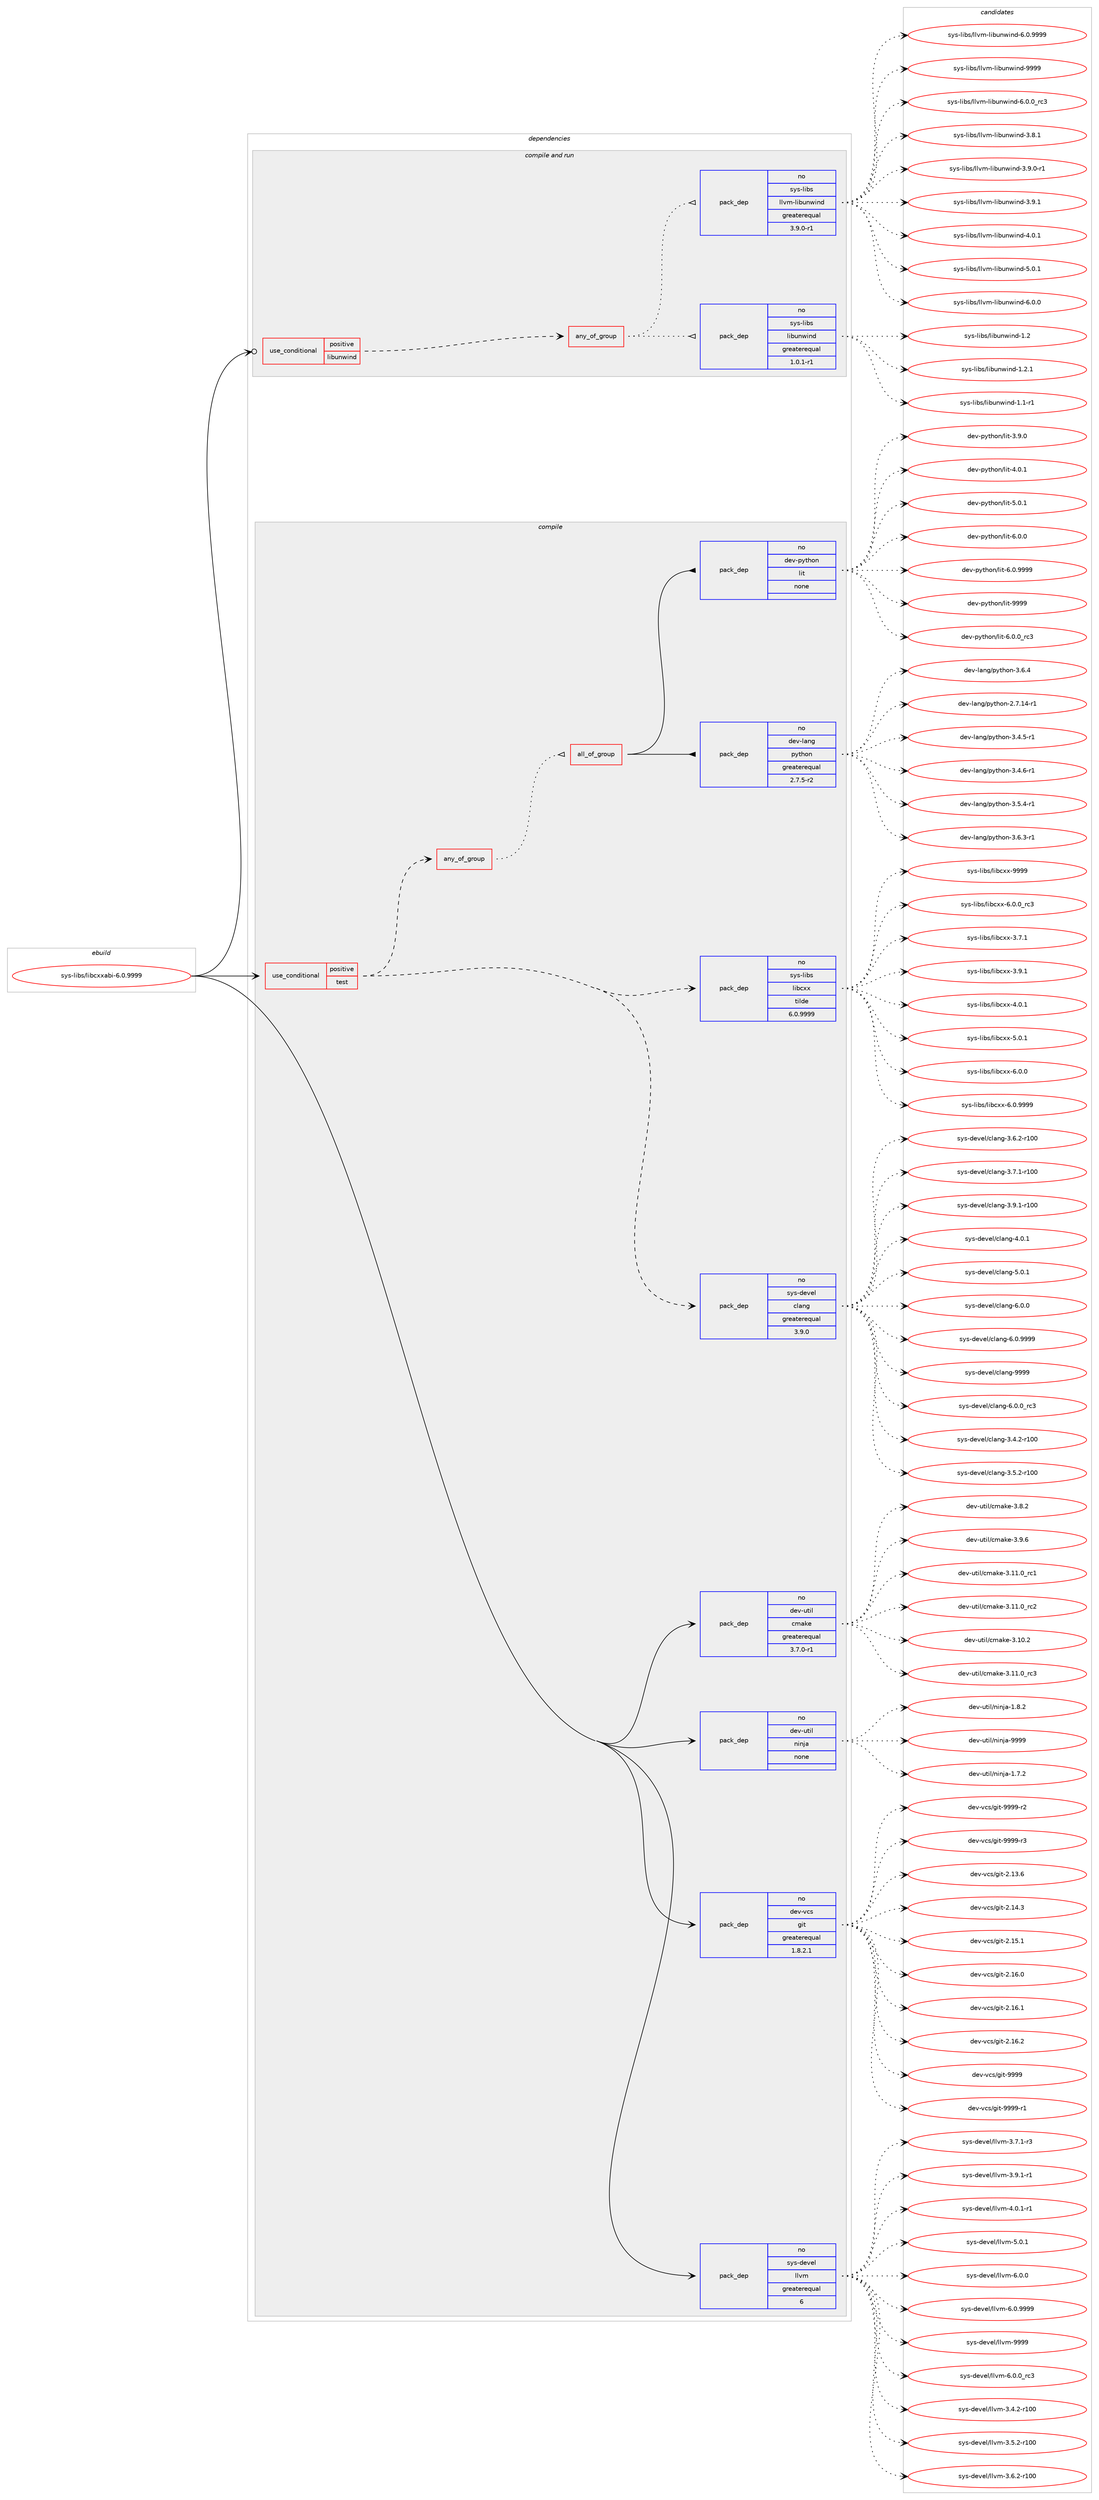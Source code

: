 digraph prolog {

# *************
# Graph options
# *************

newrank=true;
concentrate=true;
compound=true;
graph [rankdir=LR,fontname=Helvetica,fontsize=10,ranksep=1.5];#, ranksep=2.5, nodesep=0.2];
edge  [arrowhead=vee];
node  [fontname=Helvetica,fontsize=10];

# **********
# The ebuild
# **********

subgraph cluster_leftcol {
color=gray;
rank=same;
label=<<i>ebuild</i>>;
id [label="sys-libs/libcxxabi-6.0.9999", color=red, width=4, href="../sys-libs/libcxxabi-6.0.9999.svg"];
}

# ****************
# The dependencies
# ****************

subgraph cluster_midcol {
color=gray;
label=<<i>dependencies</i>>;
subgraph cluster_compile {
fillcolor="#eeeeee";
style=filled;
label=<<i>compile</i>>;
subgraph cond826 {
dependency7375 [label=<<TABLE BORDER="0" CELLBORDER="1" CELLSPACING="0" CELLPADDING="4"><TR><TD ROWSPAN="3" CELLPADDING="10">use_conditional</TD></TR><TR><TD>positive</TD></TR><TR><TD>test</TD></TR></TABLE>>, shape=none, color=red];
subgraph pack6470 {
dependency7376 [label=<<TABLE BORDER="0" CELLBORDER="1" CELLSPACING="0" CELLPADDING="4" WIDTH="220"><TR><TD ROWSPAN="6" CELLPADDING="30">pack_dep</TD></TR><TR><TD WIDTH="110">no</TD></TR><TR><TD>sys-devel</TD></TR><TR><TD>clang</TD></TR><TR><TD>greaterequal</TD></TR><TR><TD>3.9.0</TD></TR></TABLE>>, shape=none, color=blue];
}
dependency7375:e -> dependency7376:w [weight=20,style="dashed",arrowhead="vee"];
subgraph pack6471 {
dependency7377 [label=<<TABLE BORDER="0" CELLBORDER="1" CELLSPACING="0" CELLPADDING="4" WIDTH="220"><TR><TD ROWSPAN="6" CELLPADDING="30">pack_dep</TD></TR><TR><TD WIDTH="110">no</TD></TR><TR><TD>sys-libs</TD></TR><TR><TD>libcxx</TD></TR><TR><TD>tilde</TD></TR><TR><TD>6.0.9999</TD></TR></TABLE>>, shape=none, color=blue];
}
dependency7375:e -> dependency7377:w [weight=20,style="dashed",arrowhead="vee"];
subgraph any72 {
dependency7378 [label=<<TABLE BORDER="0" CELLBORDER="1" CELLSPACING="0" CELLPADDING="4"><TR><TD CELLPADDING="10">any_of_group</TD></TR></TABLE>>, shape=none, color=red];subgraph all10 {
dependency7379 [label=<<TABLE BORDER="0" CELLBORDER="1" CELLSPACING="0" CELLPADDING="4"><TR><TD CELLPADDING="10">all_of_group</TD></TR></TABLE>>, shape=none, color=red];subgraph pack6472 {
dependency7380 [label=<<TABLE BORDER="0" CELLBORDER="1" CELLSPACING="0" CELLPADDING="4" WIDTH="220"><TR><TD ROWSPAN="6" CELLPADDING="30">pack_dep</TD></TR><TR><TD WIDTH="110">no</TD></TR><TR><TD>dev-lang</TD></TR><TR><TD>python</TD></TR><TR><TD>greaterequal</TD></TR><TR><TD>2.7.5-r2</TD></TR></TABLE>>, shape=none, color=blue];
}
dependency7379:e -> dependency7380:w [weight=20,style="solid",arrowhead="inv"];
subgraph pack6473 {
dependency7381 [label=<<TABLE BORDER="0" CELLBORDER="1" CELLSPACING="0" CELLPADDING="4" WIDTH="220"><TR><TD ROWSPAN="6" CELLPADDING="30">pack_dep</TD></TR><TR><TD WIDTH="110">no</TD></TR><TR><TD>dev-python</TD></TR><TR><TD>lit</TD></TR><TR><TD>none</TD></TR><TR><TD></TD></TR></TABLE>>, shape=none, color=blue];
}
dependency7379:e -> dependency7381:w [weight=20,style="solid",arrowhead="inv"];
}
dependency7378:e -> dependency7379:w [weight=20,style="dotted",arrowhead="oinv"];
}
dependency7375:e -> dependency7378:w [weight=20,style="dashed",arrowhead="vee"];
}
id:e -> dependency7375:w [weight=20,style="solid",arrowhead="vee"];
subgraph pack6474 {
dependency7382 [label=<<TABLE BORDER="0" CELLBORDER="1" CELLSPACING="0" CELLPADDING="4" WIDTH="220"><TR><TD ROWSPAN="6" CELLPADDING="30">pack_dep</TD></TR><TR><TD WIDTH="110">no</TD></TR><TR><TD>dev-util</TD></TR><TR><TD>cmake</TD></TR><TR><TD>greaterequal</TD></TR><TR><TD>3.7.0-r1</TD></TR></TABLE>>, shape=none, color=blue];
}
id:e -> dependency7382:w [weight=20,style="solid",arrowhead="vee"];
subgraph pack6475 {
dependency7383 [label=<<TABLE BORDER="0" CELLBORDER="1" CELLSPACING="0" CELLPADDING="4" WIDTH="220"><TR><TD ROWSPAN="6" CELLPADDING="30">pack_dep</TD></TR><TR><TD WIDTH="110">no</TD></TR><TR><TD>dev-util</TD></TR><TR><TD>ninja</TD></TR><TR><TD>none</TD></TR><TR><TD></TD></TR></TABLE>>, shape=none, color=blue];
}
id:e -> dependency7383:w [weight=20,style="solid",arrowhead="vee"];
subgraph pack6476 {
dependency7384 [label=<<TABLE BORDER="0" CELLBORDER="1" CELLSPACING="0" CELLPADDING="4" WIDTH="220"><TR><TD ROWSPAN="6" CELLPADDING="30">pack_dep</TD></TR><TR><TD WIDTH="110">no</TD></TR><TR><TD>dev-vcs</TD></TR><TR><TD>git</TD></TR><TR><TD>greaterequal</TD></TR><TR><TD>1.8.2.1</TD></TR></TABLE>>, shape=none, color=blue];
}
id:e -> dependency7384:w [weight=20,style="solid",arrowhead="vee"];
subgraph pack6477 {
dependency7385 [label=<<TABLE BORDER="0" CELLBORDER="1" CELLSPACING="0" CELLPADDING="4" WIDTH="220"><TR><TD ROWSPAN="6" CELLPADDING="30">pack_dep</TD></TR><TR><TD WIDTH="110">no</TD></TR><TR><TD>sys-devel</TD></TR><TR><TD>llvm</TD></TR><TR><TD>greaterequal</TD></TR><TR><TD>6</TD></TR></TABLE>>, shape=none, color=blue];
}
id:e -> dependency7385:w [weight=20,style="solid",arrowhead="vee"];
}
subgraph cluster_compileandrun {
fillcolor="#eeeeee";
style=filled;
label=<<i>compile and run</i>>;
subgraph cond827 {
dependency7386 [label=<<TABLE BORDER="0" CELLBORDER="1" CELLSPACING="0" CELLPADDING="4"><TR><TD ROWSPAN="3" CELLPADDING="10">use_conditional</TD></TR><TR><TD>positive</TD></TR><TR><TD>libunwind</TD></TR></TABLE>>, shape=none, color=red];
subgraph any73 {
dependency7387 [label=<<TABLE BORDER="0" CELLBORDER="1" CELLSPACING="0" CELLPADDING="4"><TR><TD CELLPADDING="10">any_of_group</TD></TR></TABLE>>, shape=none, color=red];subgraph pack6478 {
dependency7388 [label=<<TABLE BORDER="0" CELLBORDER="1" CELLSPACING="0" CELLPADDING="4" WIDTH="220"><TR><TD ROWSPAN="6" CELLPADDING="30">pack_dep</TD></TR><TR><TD WIDTH="110">no</TD></TR><TR><TD>sys-libs</TD></TR><TR><TD>libunwind</TD></TR><TR><TD>greaterequal</TD></TR><TR><TD>1.0.1-r1</TD></TR></TABLE>>, shape=none, color=blue];
}
dependency7387:e -> dependency7388:w [weight=20,style="dotted",arrowhead="oinv"];
subgraph pack6479 {
dependency7389 [label=<<TABLE BORDER="0" CELLBORDER="1" CELLSPACING="0" CELLPADDING="4" WIDTH="220"><TR><TD ROWSPAN="6" CELLPADDING="30">pack_dep</TD></TR><TR><TD WIDTH="110">no</TD></TR><TR><TD>sys-libs</TD></TR><TR><TD>llvm-libunwind</TD></TR><TR><TD>greaterequal</TD></TR><TR><TD>3.9.0-r1</TD></TR></TABLE>>, shape=none, color=blue];
}
dependency7387:e -> dependency7389:w [weight=20,style="dotted",arrowhead="oinv"];
}
dependency7386:e -> dependency7387:w [weight=20,style="dashed",arrowhead="vee"];
}
id:e -> dependency7386:w [weight=20,style="solid",arrowhead="odotvee"];
}
subgraph cluster_run {
fillcolor="#eeeeee";
style=filled;
label=<<i>run</i>>;
}
}

# **************
# The candidates
# **************

subgraph cluster_choices {
rank=same;
color=gray;
label=<<i>candidates</i>>;

subgraph choice6470 {
color=black;
nodesep=1;
choice11512111545100101118101108479910897110103455446484648951149951 [label="sys-devel/clang-6.0.0_rc3", color=red, width=4,href="../sys-devel/clang-6.0.0_rc3.svg"];
choice1151211154510010111810110847991089711010345514652465045114494848 [label="sys-devel/clang-3.4.2-r100", color=red, width=4,href="../sys-devel/clang-3.4.2-r100.svg"];
choice1151211154510010111810110847991089711010345514653465045114494848 [label="sys-devel/clang-3.5.2-r100", color=red, width=4,href="../sys-devel/clang-3.5.2-r100.svg"];
choice1151211154510010111810110847991089711010345514654465045114494848 [label="sys-devel/clang-3.6.2-r100", color=red, width=4,href="../sys-devel/clang-3.6.2-r100.svg"];
choice1151211154510010111810110847991089711010345514655464945114494848 [label="sys-devel/clang-3.7.1-r100", color=red, width=4,href="../sys-devel/clang-3.7.1-r100.svg"];
choice1151211154510010111810110847991089711010345514657464945114494848 [label="sys-devel/clang-3.9.1-r100", color=red, width=4,href="../sys-devel/clang-3.9.1-r100.svg"];
choice11512111545100101118101108479910897110103455246484649 [label="sys-devel/clang-4.0.1", color=red, width=4,href="../sys-devel/clang-4.0.1.svg"];
choice11512111545100101118101108479910897110103455346484649 [label="sys-devel/clang-5.0.1", color=red, width=4,href="../sys-devel/clang-5.0.1.svg"];
choice11512111545100101118101108479910897110103455446484648 [label="sys-devel/clang-6.0.0", color=red, width=4,href="../sys-devel/clang-6.0.0.svg"];
choice11512111545100101118101108479910897110103455446484657575757 [label="sys-devel/clang-6.0.9999", color=red, width=4,href="../sys-devel/clang-6.0.9999.svg"];
choice115121115451001011181011084799108971101034557575757 [label="sys-devel/clang-9999", color=red, width=4,href="../sys-devel/clang-9999.svg"];
dependency7376:e -> choice11512111545100101118101108479910897110103455446484648951149951:w [style=dotted,weight="100"];
dependency7376:e -> choice1151211154510010111810110847991089711010345514652465045114494848:w [style=dotted,weight="100"];
dependency7376:e -> choice1151211154510010111810110847991089711010345514653465045114494848:w [style=dotted,weight="100"];
dependency7376:e -> choice1151211154510010111810110847991089711010345514654465045114494848:w [style=dotted,weight="100"];
dependency7376:e -> choice1151211154510010111810110847991089711010345514655464945114494848:w [style=dotted,weight="100"];
dependency7376:e -> choice1151211154510010111810110847991089711010345514657464945114494848:w [style=dotted,weight="100"];
dependency7376:e -> choice11512111545100101118101108479910897110103455246484649:w [style=dotted,weight="100"];
dependency7376:e -> choice11512111545100101118101108479910897110103455346484649:w [style=dotted,weight="100"];
dependency7376:e -> choice11512111545100101118101108479910897110103455446484648:w [style=dotted,weight="100"];
dependency7376:e -> choice11512111545100101118101108479910897110103455446484657575757:w [style=dotted,weight="100"];
dependency7376:e -> choice115121115451001011181011084799108971101034557575757:w [style=dotted,weight="100"];
}
subgraph choice6471 {
color=black;
nodesep=1;
choice1151211154510810598115471081059899120120455446484648951149951 [label="sys-libs/libcxx-6.0.0_rc3", color=red, width=4,href="../sys-libs/libcxx-6.0.0_rc3.svg"];
choice1151211154510810598115471081059899120120455146554649 [label="sys-libs/libcxx-3.7.1", color=red, width=4,href="../sys-libs/libcxx-3.7.1.svg"];
choice1151211154510810598115471081059899120120455146574649 [label="sys-libs/libcxx-3.9.1", color=red, width=4,href="../sys-libs/libcxx-3.9.1.svg"];
choice1151211154510810598115471081059899120120455246484649 [label="sys-libs/libcxx-4.0.1", color=red, width=4,href="../sys-libs/libcxx-4.0.1.svg"];
choice1151211154510810598115471081059899120120455346484649 [label="sys-libs/libcxx-5.0.1", color=red, width=4,href="../sys-libs/libcxx-5.0.1.svg"];
choice1151211154510810598115471081059899120120455446484648 [label="sys-libs/libcxx-6.0.0", color=red, width=4,href="../sys-libs/libcxx-6.0.0.svg"];
choice1151211154510810598115471081059899120120455446484657575757 [label="sys-libs/libcxx-6.0.9999", color=red, width=4,href="../sys-libs/libcxx-6.0.9999.svg"];
choice11512111545108105981154710810598991201204557575757 [label="sys-libs/libcxx-9999", color=red, width=4,href="../sys-libs/libcxx-9999.svg"];
dependency7377:e -> choice1151211154510810598115471081059899120120455446484648951149951:w [style=dotted,weight="100"];
dependency7377:e -> choice1151211154510810598115471081059899120120455146554649:w [style=dotted,weight="100"];
dependency7377:e -> choice1151211154510810598115471081059899120120455146574649:w [style=dotted,weight="100"];
dependency7377:e -> choice1151211154510810598115471081059899120120455246484649:w [style=dotted,weight="100"];
dependency7377:e -> choice1151211154510810598115471081059899120120455346484649:w [style=dotted,weight="100"];
dependency7377:e -> choice1151211154510810598115471081059899120120455446484648:w [style=dotted,weight="100"];
dependency7377:e -> choice1151211154510810598115471081059899120120455446484657575757:w [style=dotted,weight="100"];
dependency7377:e -> choice11512111545108105981154710810598991201204557575757:w [style=dotted,weight="100"];
}
subgraph choice6472 {
color=black;
nodesep=1;
choice100101118451089711010347112121116104111110455046554649524511449 [label="dev-lang/python-2.7.14-r1", color=red, width=4,href="../dev-lang/python-2.7.14-r1.svg"];
choice1001011184510897110103471121211161041111104551465246534511449 [label="dev-lang/python-3.4.5-r1", color=red, width=4,href="../dev-lang/python-3.4.5-r1.svg"];
choice1001011184510897110103471121211161041111104551465246544511449 [label="dev-lang/python-3.4.6-r1", color=red, width=4,href="../dev-lang/python-3.4.6-r1.svg"];
choice1001011184510897110103471121211161041111104551465346524511449 [label="dev-lang/python-3.5.4-r1", color=red, width=4,href="../dev-lang/python-3.5.4-r1.svg"];
choice1001011184510897110103471121211161041111104551465446514511449 [label="dev-lang/python-3.6.3-r1", color=red, width=4,href="../dev-lang/python-3.6.3-r1.svg"];
choice100101118451089711010347112121116104111110455146544652 [label="dev-lang/python-3.6.4", color=red, width=4,href="../dev-lang/python-3.6.4.svg"];
dependency7380:e -> choice100101118451089711010347112121116104111110455046554649524511449:w [style=dotted,weight="100"];
dependency7380:e -> choice1001011184510897110103471121211161041111104551465246534511449:w [style=dotted,weight="100"];
dependency7380:e -> choice1001011184510897110103471121211161041111104551465246544511449:w [style=dotted,weight="100"];
dependency7380:e -> choice1001011184510897110103471121211161041111104551465346524511449:w [style=dotted,weight="100"];
dependency7380:e -> choice1001011184510897110103471121211161041111104551465446514511449:w [style=dotted,weight="100"];
dependency7380:e -> choice100101118451089711010347112121116104111110455146544652:w [style=dotted,weight="100"];
}
subgraph choice6473 {
color=black;
nodesep=1;
choice1001011184511212111610411111047108105116455446484648951149951 [label="dev-python/lit-6.0.0_rc3", color=red, width=4,href="../dev-python/lit-6.0.0_rc3.svg"];
choice1001011184511212111610411111047108105116455146574648 [label="dev-python/lit-3.9.0", color=red, width=4,href="../dev-python/lit-3.9.0.svg"];
choice1001011184511212111610411111047108105116455246484649 [label="dev-python/lit-4.0.1", color=red, width=4,href="../dev-python/lit-4.0.1.svg"];
choice1001011184511212111610411111047108105116455346484649 [label="dev-python/lit-5.0.1", color=red, width=4,href="../dev-python/lit-5.0.1.svg"];
choice1001011184511212111610411111047108105116455446484648 [label="dev-python/lit-6.0.0", color=red, width=4,href="../dev-python/lit-6.0.0.svg"];
choice1001011184511212111610411111047108105116455446484657575757 [label="dev-python/lit-6.0.9999", color=red, width=4,href="../dev-python/lit-6.0.9999.svg"];
choice10010111845112121116104111110471081051164557575757 [label="dev-python/lit-9999", color=red, width=4,href="../dev-python/lit-9999.svg"];
dependency7381:e -> choice1001011184511212111610411111047108105116455446484648951149951:w [style=dotted,weight="100"];
dependency7381:e -> choice1001011184511212111610411111047108105116455146574648:w [style=dotted,weight="100"];
dependency7381:e -> choice1001011184511212111610411111047108105116455246484649:w [style=dotted,weight="100"];
dependency7381:e -> choice1001011184511212111610411111047108105116455346484649:w [style=dotted,weight="100"];
dependency7381:e -> choice1001011184511212111610411111047108105116455446484648:w [style=dotted,weight="100"];
dependency7381:e -> choice1001011184511212111610411111047108105116455446484657575757:w [style=dotted,weight="100"];
dependency7381:e -> choice10010111845112121116104111110471081051164557575757:w [style=dotted,weight="100"];
}
subgraph choice6474 {
color=black;
nodesep=1;
choice1001011184511711610510847991099710710145514649494648951149949 [label="dev-util/cmake-3.11.0_rc1", color=red, width=4,href="../dev-util/cmake-3.11.0_rc1.svg"];
choice1001011184511711610510847991099710710145514649494648951149950 [label="dev-util/cmake-3.11.0_rc2", color=red, width=4,href="../dev-util/cmake-3.11.0_rc2.svg"];
choice1001011184511711610510847991099710710145514649484650 [label="dev-util/cmake-3.10.2", color=red, width=4,href="../dev-util/cmake-3.10.2.svg"];
choice1001011184511711610510847991099710710145514649494648951149951 [label="dev-util/cmake-3.11.0_rc3", color=red, width=4,href="../dev-util/cmake-3.11.0_rc3.svg"];
choice10010111845117116105108479910997107101455146564650 [label="dev-util/cmake-3.8.2", color=red, width=4,href="../dev-util/cmake-3.8.2.svg"];
choice10010111845117116105108479910997107101455146574654 [label="dev-util/cmake-3.9.6", color=red, width=4,href="../dev-util/cmake-3.9.6.svg"];
dependency7382:e -> choice1001011184511711610510847991099710710145514649494648951149949:w [style=dotted,weight="100"];
dependency7382:e -> choice1001011184511711610510847991099710710145514649494648951149950:w [style=dotted,weight="100"];
dependency7382:e -> choice1001011184511711610510847991099710710145514649484650:w [style=dotted,weight="100"];
dependency7382:e -> choice1001011184511711610510847991099710710145514649494648951149951:w [style=dotted,weight="100"];
dependency7382:e -> choice10010111845117116105108479910997107101455146564650:w [style=dotted,weight="100"];
dependency7382:e -> choice10010111845117116105108479910997107101455146574654:w [style=dotted,weight="100"];
}
subgraph choice6475 {
color=black;
nodesep=1;
choice100101118451171161051084711010511010697454946554650 [label="dev-util/ninja-1.7.2", color=red, width=4,href="../dev-util/ninja-1.7.2.svg"];
choice100101118451171161051084711010511010697454946564650 [label="dev-util/ninja-1.8.2", color=red, width=4,href="../dev-util/ninja-1.8.2.svg"];
choice1001011184511711610510847110105110106974557575757 [label="dev-util/ninja-9999", color=red, width=4,href="../dev-util/ninja-9999.svg"];
dependency7383:e -> choice100101118451171161051084711010511010697454946554650:w [style=dotted,weight="100"];
dependency7383:e -> choice100101118451171161051084711010511010697454946564650:w [style=dotted,weight="100"];
dependency7383:e -> choice1001011184511711610510847110105110106974557575757:w [style=dotted,weight="100"];
}
subgraph choice6476 {
color=black;
nodesep=1;
choice10010111845118991154710310511645504649514654 [label="dev-vcs/git-2.13.6", color=red, width=4,href="../dev-vcs/git-2.13.6.svg"];
choice10010111845118991154710310511645504649524651 [label="dev-vcs/git-2.14.3", color=red, width=4,href="../dev-vcs/git-2.14.3.svg"];
choice10010111845118991154710310511645504649534649 [label="dev-vcs/git-2.15.1", color=red, width=4,href="../dev-vcs/git-2.15.1.svg"];
choice10010111845118991154710310511645504649544648 [label="dev-vcs/git-2.16.0", color=red, width=4,href="../dev-vcs/git-2.16.0.svg"];
choice10010111845118991154710310511645504649544649 [label="dev-vcs/git-2.16.1", color=red, width=4,href="../dev-vcs/git-2.16.1.svg"];
choice10010111845118991154710310511645504649544650 [label="dev-vcs/git-2.16.2", color=red, width=4,href="../dev-vcs/git-2.16.2.svg"];
choice1001011184511899115471031051164557575757 [label="dev-vcs/git-9999", color=red, width=4,href="../dev-vcs/git-9999.svg"];
choice10010111845118991154710310511645575757574511449 [label="dev-vcs/git-9999-r1", color=red, width=4,href="../dev-vcs/git-9999-r1.svg"];
choice10010111845118991154710310511645575757574511450 [label="dev-vcs/git-9999-r2", color=red, width=4,href="../dev-vcs/git-9999-r2.svg"];
choice10010111845118991154710310511645575757574511451 [label="dev-vcs/git-9999-r3", color=red, width=4,href="../dev-vcs/git-9999-r3.svg"];
dependency7384:e -> choice10010111845118991154710310511645504649514654:w [style=dotted,weight="100"];
dependency7384:e -> choice10010111845118991154710310511645504649524651:w [style=dotted,weight="100"];
dependency7384:e -> choice10010111845118991154710310511645504649534649:w [style=dotted,weight="100"];
dependency7384:e -> choice10010111845118991154710310511645504649544648:w [style=dotted,weight="100"];
dependency7384:e -> choice10010111845118991154710310511645504649544649:w [style=dotted,weight="100"];
dependency7384:e -> choice10010111845118991154710310511645504649544650:w [style=dotted,weight="100"];
dependency7384:e -> choice1001011184511899115471031051164557575757:w [style=dotted,weight="100"];
dependency7384:e -> choice10010111845118991154710310511645575757574511449:w [style=dotted,weight="100"];
dependency7384:e -> choice10010111845118991154710310511645575757574511450:w [style=dotted,weight="100"];
dependency7384:e -> choice10010111845118991154710310511645575757574511451:w [style=dotted,weight="100"];
}
subgraph choice6477 {
color=black;
nodesep=1;
choice1151211154510010111810110847108108118109455446484648951149951 [label="sys-devel/llvm-6.0.0_rc3", color=red, width=4,href="../sys-devel/llvm-6.0.0_rc3.svg"];
choice115121115451001011181011084710810811810945514652465045114494848 [label="sys-devel/llvm-3.4.2-r100", color=red, width=4,href="../sys-devel/llvm-3.4.2-r100.svg"];
choice115121115451001011181011084710810811810945514653465045114494848 [label="sys-devel/llvm-3.5.2-r100", color=red, width=4,href="../sys-devel/llvm-3.5.2-r100.svg"];
choice115121115451001011181011084710810811810945514654465045114494848 [label="sys-devel/llvm-3.6.2-r100", color=red, width=4,href="../sys-devel/llvm-3.6.2-r100.svg"];
choice11512111545100101118101108471081081181094551465546494511451 [label="sys-devel/llvm-3.7.1-r3", color=red, width=4,href="../sys-devel/llvm-3.7.1-r3.svg"];
choice11512111545100101118101108471081081181094551465746494511449 [label="sys-devel/llvm-3.9.1-r1", color=red, width=4,href="../sys-devel/llvm-3.9.1-r1.svg"];
choice11512111545100101118101108471081081181094552464846494511449 [label="sys-devel/llvm-4.0.1-r1", color=red, width=4,href="../sys-devel/llvm-4.0.1-r1.svg"];
choice1151211154510010111810110847108108118109455346484649 [label="sys-devel/llvm-5.0.1", color=red, width=4,href="../sys-devel/llvm-5.0.1.svg"];
choice1151211154510010111810110847108108118109455446484648 [label="sys-devel/llvm-6.0.0", color=red, width=4,href="../sys-devel/llvm-6.0.0.svg"];
choice1151211154510010111810110847108108118109455446484657575757 [label="sys-devel/llvm-6.0.9999", color=red, width=4,href="../sys-devel/llvm-6.0.9999.svg"];
choice11512111545100101118101108471081081181094557575757 [label="sys-devel/llvm-9999", color=red, width=4,href="../sys-devel/llvm-9999.svg"];
dependency7385:e -> choice1151211154510010111810110847108108118109455446484648951149951:w [style=dotted,weight="100"];
dependency7385:e -> choice115121115451001011181011084710810811810945514652465045114494848:w [style=dotted,weight="100"];
dependency7385:e -> choice115121115451001011181011084710810811810945514653465045114494848:w [style=dotted,weight="100"];
dependency7385:e -> choice115121115451001011181011084710810811810945514654465045114494848:w [style=dotted,weight="100"];
dependency7385:e -> choice11512111545100101118101108471081081181094551465546494511451:w [style=dotted,weight="100"];
dependency7385:e -> choice11512111545100101118101108471081081181094551465746494511449:w [style=dotted,weight="100"];
dependency7385:e -> choice11512111545100101118101108471081081181094552464846494511449:w [style=dotted,weight="100"];
dependency7385:e -> choice1151211154510010111810110847108108118109455346484649:w [style=dotted,weight="100"];
dependency7385:e -> choice1151211154510010111810110847108108118109455446484648:w [style=dotted,weight="100"];
dependency7385:e -> choice1151211154510010111810110847108108118109455446484657575757:w [style=dotted,weight="100"];
dependency7385:e -> choice11512111545100101118101108471081081181094557575757:w [style=dotted,weight="100"];
}
subgraph choice6478 {
color=black;
nodesep=1;
choice11512111545108105981154710810598117110119105110100454946494511449 [label="sys-libs/libunwind-1.1-r1", color=red, width=4,href="../sys-libs/libunwind-1.1-r1.svg"];
choice1151211154510810598115471081059811711011910511010045494650 [label="sys-libs/libunwind-1.2", color=red, width=4,href="../sys-libs/libunwind-1.2.svg"];
choice11512111545108105981154710810598117110119105110100454946504649 [label="sys-libs/libunwind-1.2.1", color=red, width=4,href="../sys-libs/libunwind-1.2.1.svg"];
dependency7388:e -> choice11512111545108105981154710810598117110119105110100454946494511449:w [style=dotted,weight="100"];
dependency7388:e -> choice1151211154510810598115471081059811711011910511010045494650:w [style=dotted,weight="100"];
dependency7388:e -> choice11512111545108105981154710810598117110119105110100454946504649:w [style=dotted,weight="100"];
}
subgraph choice6479 {
color=black;
nodesep=1;
choice1151211154510810598115471081081181094510810598117110119105110100455446484648951149951 [label="sys-libs/llvm-libunwind-6.0.0_rc3", color=red, width=4,href="../sys-libs/llvm-libunwind-6.0.0_rc3.svg"];
choice1151211154510810598115471081081181094510810598117110119105110100455146564649 [label="sys-libs/llvm-libunwind-3.8.1", color=red, width=4,href="../sys-libs/llvm-libunwind-3.8.1.svg"];
choice11512111545108105981154710810811810945108105981171101191051101004551465746484511449 [label="sys-libs/llvm-libunwind-3.9.0-r1", color=red, width=4,href="../sys-libs/llvm-libunwind-3.9.0-r1.svg"];
choice1151211154510810598115471081081181094510810598117110119105110100455146574649 [label="sys-libs/llvm-libunwind-3.9.1", color=red, width=4,href="../sys-libs/llvm-libunwind-3.9.1.svg"];
choice1151211154510810598115471081081181094510810598117110119105110100455246484649 [label="sys-libs/llvm-libunwind-4.0.1", color=red, width=4,href="../sys-libs/llvm-libunwind-4.0.1.svg"];
choice1151211154510810598115471081081181094510810598117110119105110100455346484649 [label="sys-libs/llvm-libunwind-5.0.1", color=red, width=4,href="../sys-libs/llvm-libunwind-5.0.1.svg"];
choice1151211154510810598115471081081181094510810598117110119105110100455446484648 [label="sys-libs/llvm-libunwind-6.0.0", color=red, width=4,href="../sys-libs/llvm-libunwind-6.0.0.svg"];
choice1151211154510810598115471081081181094510810598117110119105110100455446484657575757 [label="sys-libs/llvm-libunwind-6.0.9999", color=red, width=4,href="../sys-libs/llvm-libunwind-6.0.9999.svg"];
choice11512111545108105981154710810811810945108105981171101191051101004557575757 [label="sys-libs/llvm-libunwind-9999", color=red, width=4,href="../sys-libs/llvm-libunwind-9999.svg"];
dependency7389:e -> choice1151211154510810598115471081081181094510810598117110119105110100455446484648951149951:w [style=dotted,weight="100"];
dependency7389:e -> choice1151211154510810598115471081081181094510810598117110119105110100455146564649:w [style=dotted,weight="100"];
dependency7389:e -> choice11512111545108105981154710810811810945108105981171101191051101004551465746484511449:w [style=dotted,weight="100"];
dependency7389:e -> choice1151211154510810598115471081081181094510810598117110119105110100455146574649:w [style=dotted,weight="100"];
dependency7389:e -> choice1151211154510810598115471081081181094510810598117110119105110100455246484649:w [style=dotted,weight="100"];
dependency7389:e -> choice1151211154510810598115471081081181094510810598117110119105110100455346484649:w [style=dotted,weight="100"];
dependency7389:e -> choice1151211154510810598115471081081181094510810598117110119105110100455446484648:w [style=dotted,weight="100"];
dependency7389:e -> choice1151211154510810598115471081081181094510810598117110119105110100455446484657575757:w [style=dotted,weight="100"];
dependency7389:e -> choice11512111545108105981154710810811810945108105981171101191051101004557575757:w [style=dotted,weight="100"];
}
}

}
